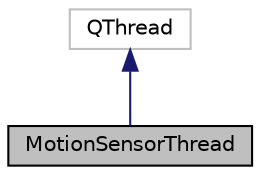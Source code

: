 digraph "MotionSensorThread"
{
 // LATEX_PDF_SIZE
  edge [fontname="Helvetica",fontsize="10",labelfontname="Helvetica",labelfontsize="10"];
  node [fontname="Helvetica",fontsize="10",shape=record];
  Node1 [label="MotionSensorThread",height=0.2,width=0.4,color="black", fillcolor="grey75", style="filled", fontcolor="black",tooltip="Class used to interface Raspberry Pi with Passive Infrared (PIR) motion sensor readings from the Ardu..."];
  Node2 -> Node1 [dir="back",color="midnightblue",fontsize="10",style="solid",fontname="Helvetica"];
  Node2 [label="QThread",height=0.2,width=0.4,color="grey75", fillcolor="white", style="filled",tooltip=" "];
}
